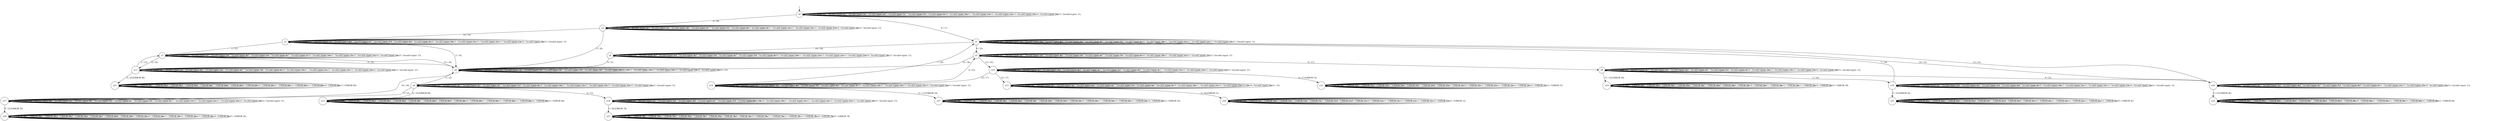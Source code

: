 digraph g {
__start0 [label="" shape="none"];

	s0 [shape="circle" label="s0"];
	s1 [shape="circle" label="s1"];
	s2 [shape="circle" label="s2"];
	s3 [shape="circle" label="s3"];
	s4 [shape="circle" label="s4"];
	s5 [shape="circle" label="s5"];
	s6 [shape="circle" label="s6"];
	s7 [shape="circle" label="s7"];
	s8 [shape="circle" label="s8"];
	s9 [shape="circle" label="s9"];
	s10 [shape="circle" label="s10"];
	s11 [shape="circle" label="s11"];
	s12 [shape="circle" label="s12"];
	s13 [shape="circle" label="s13"];
	s14 [shape="circle" label="s14"];
	s15 [shape="circle" label="s15"];
	s16 [shape="circle" label="s16"];
	s17 [shape="circle" label="s17"];
	s18 [shape="circle" label="s18"];
	s19 [shape="circle" label="s19"];
	s20 [shape="circle" label="s20"];
	s21 [shape="circle" label="s21"];
	s22 [shape="circle" label="s22"];
	s23 [shape="circle" label="s23"];
	s24 [shape="circle" label="s24"];
	s25 [shape="circle" label="s25"];
	s26 [shape="circle" label="s26"];
	s27 [shape="circle" label="s27"];
	s0 -> s0 [label="1 / Invalid input: 1;"];
	s0 -> s0 [label="2 / Invalid input: 2;"];
	s0 -> s0 [label="3 / Invalid input: 3;"];
	s0 -> s0 [label="4 / Invalid input: 4;"];
	s0 -> s0 [label="5 / Invalid input: 5;"];
	s0 -> s2 [label="6 / 20;"];
	s0 -> s0 [label="7 / Invalid input: 7;"];
	s0 -> s1 [label="8 / 17;"];
	s0 -> s0 [label="9 / Invalid input: 9;"];
	s0 -> s0 [label="10 / Invalid input: 10;"];
	s0 -> s0 [label="11 / Invalid input: 11;"];
	s0 -> s0 [label="12 / Invalid input: 12;"];
	s0 -> s0 [label="13 / Invalid input: 13;"];
	s0 -> s0 [label="14 / Invalid input: 14;"];
	s0 -> s0 [label="15 / Invalid input: 15;"];
	s1 -> s1 [label="1 / Invalid input: 1;"];
	s1 -> s1 [label="2 / Invalid input: 2;"];
	s1 -> s1 [label="3 / Invalid input: 3;"];
	s1 -> s1 [label="4 / Invalid input: 4;"];
	s1 -> s1 [label="5 / Invalid input: 5;"];
	s1 -> s1 [label="6 / Invalid input: 6;"];
	s1 -> s1 [label="7 / Invalid input: 7;"];
	s1 -> s1 [label="8 / Invalid input: 8;"];
	s1 -> s5 [label="9 / 23;"];
	s1 -> s1 [label="10 / Invalid input: 10;"];
	s1 -> s1 [label="11 / Invalid input: 11;"];
	s1 -> s1 [label="12 / Invalid input: 12;"];
	s1 -> s1 [label="13 / Invalid input: 13;"];
	s1 -> s4 [label="14 / 18;"];
	s1 -> s1 [label="15 / Invalid input: 15;"];
	s2 -> s2 [label="1 / Invalid input: 1;"];
	s2 -> s2 [label="2 / Invalid input: 2;"];
	s2 -> s2 [label="3 / Invalid input: 3;"];
	s2 -> s2 [label="4 / Invalid input: 4;"];
	s2 -> s6 [label="5 / 20;"];
	s2 -> s2 [label="6 / Invalid input: 6;"];
	s2 -> s2 [label="7 / Invalid input: 7;"];
	s2 -> s2 [label="8 / Invalid input: 8;"];
	s2 -> s2 [label="9 / Invalid input: 9;"];
	s2 -> s3 [label="10 / 19;"];
	s2 -> s2 [label="11 / Invalid input: 11;"];
	s2 -> s2 [label="12 / Invalid input: 12;"];
	s2 -> s2 [label="13 / Invalid input: 13;"];
	s2 -> s2 [label="14 / Invalid input: 14;"];
	s2 -> s2 [label="15 / Invalid input: 15;"];
	s3 -> s3 [label="1 / Invalid input: 1;"];
	s3 -> s6 [label="2 / 16;"];
	s3 -> s3 [label="3 / Invalid input: 3;"];
	s3 -> s3 [label="4 / Invalid input: 4;"];
	s3 -> s7 [label="5 / 23;"];
	s3 -> s3 [label="6 / Invalid input: 6;"];
	s3 -> s3 [label="7 / Invalid input: 7;"];
	s3 -> s3 [label="8 / Invalid input: 8;"];
	s3 -> s3 [label="9 / Invalid input: 9;"];
	s3 -> s3 [label="10 / Invalid input: 10;"];
	s3 -> s3 [label="11 / Invalid input: 11;"];
	s3 -> s3 [label="12 / Invalid input: 12;"];
	s3 -> s3 [label="13 / Invalid input: 13;"];
	s3 -> s3 [label="14 / Invalid input: 14;"];
	s3 -> s3 [label="15 / Invalid input: 15;"];
	s4 -> s4 [label="1 / Invalid input: 1;"];
	s4 -> s4 [label="2 / Invalid input: 2;"];
	s4 -> s4 [label="3 / Invalid input: 3;"];
	s4 -> s4 [label="4 / Invalid input: 4;"];
	s4 -> s4 [label="5 / Invalid input: 5;"];
	s4 -> s4 [label="6 / Invalid input: 6;"];
	s4 -> s4 [label="7 / Invalid input: 7;"];
	s4 -> s4 [label="8 / Invalid input: 8;"];
	s4 -> s6 [label="9 / 21;"];
	s4 -> s4 [label="10 / Invalid input: 10;"];
	s4 -> s4 [label="11 / Invalid input: 11;"];
	s4 -> s4 [label="12 / Invalid input: 12;"];
	s4 -> s4 [label="13 / Invalid input: 13;"];
	s4 -> s4 [label="14 / Invalid input: 14;"];
	s4 -> s4 [label="15 / Invalid input: 15;"];
	s5 -> s5 [label="1 / Invalid input: 1;"];
	s5 -> s5 [label="2 / Invalid input: 2;"];
	s5 -> s5 [label="3 / Invalid input: 3;"];
	s5 -> s5 [label="4 / Invalid input: 4;"];
	s5 -> s5 [label="5 / Invalid input: 5;"];
	s5 -> s5 [label="6 / Invalid input: 6;"];
	s5 -> s5 [label="7 / Invalid input: 7;"];
	s5 -> s5 [label="8 / Invalid input: 8;"];
	s5 -> s9 [label="9 / 17;"];
	s5 -> s5 [label="10 / Invalid input: 10;"];
	s5 -> s5 [label="11 / Invalid input: 11;"];
	s5 -> s5 [label="12 / Invalid input: 12;"];
	s5 -> s10 [label="13 / 18;"];
	s5 -> s6 [label="14 / 26;"];
	s5 -> s5 [label="15 / Invalid input: 15;"];
	s6 -> s6 [label="1 / Invalid input: 1;"];
	s6 -> s8 [label="2 / 22;"];
	s6 -> s6 [label="3 / Invalid input: 3;"];
	s6 -> s6 [label="4 / Invalid input: 4;"];
	s6 -> s6 [label="5 / Invalid input: 5;"];
	s6 -> s6 [label="6 / Invalid input: 6;"];
	s6 -> s6 [label="7 / Invalid input: 7;"];
	s6 -> s6 [label="8 / Invalid input: 8;"];
	s6 -> s6 [label="9 / Invalid input: 9;"];
	s6 -> s6 [label="10 / 17;"];
	s6 -> s6 [label="11 / Invalid input: 11;"];
	s6 -> s6 [label="12 / Invalid input: 12;"];
	s6 -> s6 [label="13 / Invalid input: 13;"];
	s6 -> s6 [label="14 / Invalid input: 14;"];
	s6 -> s6 [label="15 / 23;"];
	s7 -> s7 [label="1 / Invalid input: 1;"];
	s7 -> s7 [label="2 / Invalid input: 2;"];
	s7 -> s7 [label="3 / Invalid input: 3;"];
	s7 -> s7 [label="4 / Invalid input: 4;"];
	s7 -> s7 [label="5 / Invalid input: 5;"];
	s7 -> s7 [label="6 / Invalid input: 6;"];
	s7 -> s7 [label="7 / Invalid input: 7;"];
	s7 -> s11 [label="8 / 20;"];
	s7 -> s6 [label="9 / 22;"];
	s7 -> s7 [label="10 / Invalid input: 10;"];
	s7 -> s7 [label="11 / Invalid input: 11;"];
	s7 -> s7 [label="12 / Invalid input: 12;"];
	s7 -> s6 [label="13 / 24;"];
	s7 -> s7 [label="14 / Invalid input: 14;"];
	s7 -> s7 [label="15 / Invalid input: 15;"];
	s8 -> s8 [label="1 / Invalid input: 1;"];
	s8 -> s8 [label="2 / Invalid input: 2;"];
	s8 -> s8 [label="3 / Invalid input: 3;"];
	s8 -> s13 [label="4 / 16;ERROR 86;"];
	s8 -> s8 [label="5 / Invalid input: 5;"];
	s8 -> s18 [label="6 / 23;"];
	s8 -> s8 [label="7 / Invalid input: 7;"];
	s8 -> s8 [label="8 / Invalid input: 8;"];
	s8 -> s17 [label="9 / 25;"];
	s8 -> s8 [label="10 / Invalid input: 10;"];
	s8 -> s8 [label="11 / Invalid input: 11;"];
	s8 -> s8 [label="12 / Invalid input: 12;"];
	s8 -> s8 [label="13 / Invalid input: 13;"];
	s8 -> s8 [label="14 / Invalid input: 14;"];
	s8 -> s8 [label="15 / Invalid input: 15;"];
	s9 -> s9 [label="1 / Invalid input: 1;"];
	s9 -> s9 [label="2 / Invalid input: 2;"];
	s9 -> s9 [label="3 / Invalid input: 3;"];
	s9 -> s9 [label="4 / Invalid input: 4;"];
	s9 -> s16 [label="5 / 24;"];
	s9 -> s9 [label="6 / Invalid input: 6;"];
	s9 -> s9 [label="7 / Invalid input: 7;"];
	s9 -> s9 [label="8 / Invalid input: 8;"];
	s9 -> s20 [label="9 / 23;"];
	s9 -> s9 [label="10 / Invalid input: 10;"];
	s9 -> s19 [label="11 / 22;ERROR 28;"];
	s9 -> s9 [label="12 / Invalid input: 12;"];
	s9 -> s9 [label="13 / Invalid input: 13;"];
	s9 -> s9 [label="14 / Invalid input: 14;"];
	s9 -> s9 [label="15 / Invalid input: 15;"];
	s10 -> s10 [label="1 / Invalid input: 1;"];
	s10 -> s10 [label="2 / Invalid input: 2;"];
	s10 -> s10 [label="3 / Invalid input: 3;"];
	s10 -> s10 [label="4 / Invalid input: 4;"];
	s10 -> s10 [label="5 / Invalid input: 5;"];
	s10 -> s12 [label="6 / 17;ERROR 33;"];
	s10 -> s10 [label="7 / Invalid input: 7;"];
	s10 -> s10 [label="8 / Invalid input: 8;"];
	s10 -> s10 [label="9 / Invalid input: 9;"];
	s10 -> s14 [label="10 / 17;"];
	s10 -> s10 [label="11 / Invalid input: 11;"];
	s10 -> s10 [label="12 / Invalid input: 12;"];
	s10 -> s10 [label="13 / Invalid input: 13;"];
	s10 -> s15 [label="14 / 17;"];
	s10 -> s10 [label="15 / Invalid input: 15;"];
	s11 -> s7 [label="1 / 23;"];
	s11 -> s11 [label="2 / Invalid input: 2;"];
	s11 -> s11 [label="3 / Invalid input: 3;"];
	s11 -> s11 [label="4 / Invalid input: 4;"];
	s11 -> s11 [label="5 / Invalid input: 5;"];
	s11 -> s11 [label="6 / Invalid input: 6;"];
	s11 -> s11 [label="7 / Invalid input: 7;"];
	s11 -> s11 [label="8 / Invalid input: 8;"];
	s11 -> s21 [label="9 / 20;ERROR 89;"];
	s11 -> s11 [label="10 / Invalid input: 10;"];
	s11 -> s11 [label="11 / Invalid input: 11;"];
	s11 -> s11 [label="12 / Invalid input: 12;"];
	s11 -> s11 [label="13 / Invalid input: 13;"];
	s11 -> s11 [label="14 / Invalid input: 14;"];
	s11 -> s11 [label="15 / Invalid input: 15;"];
	s12 -> s12 [label="1 / ERROR 33;"];
	s12 -> s12 [label="2 / ERROR 33;"];
	s12 -> s12 [label="3 / ERROR 33;"];
	s12 -> s12 [label="4 / ERROR 33;"];
	s12 -> s12 [label="5 / ERROR 33;"];
	s12 -> s12 [label="6 / ERROR 33;"];
	s12 -> s12 [label="7 / ERROR 33;"];
	s12 -> s12 [label="8 / ERROR 33;"];
	s12 -> s12 [label="9 / ERROR 33;"];
	s12 -> s12 [label="10 / ERROR 33;"];
	s12 -> s12 [label="11 / ERROR 33;"];
	s12 -> s12 [label="12 / ERROR 33;"];
	s12 -> s12 [label="13 / ERROR 33;"];
	s12 -> s12 [label="14 / ERROR 33;"];
	s12 -> s12 [label="15 / ERROR 33;"];
	s13 -> s13 [label="1 / ERROR 86;"];
	s13 -> s13 [label="2 / ERROR 86;"];
	s13 -> s13 [label="3 / ERROR 86;"];
	s13 -> s13 [label="4 / ERROR 86;"];
	s13 -> s13 [label="5 / ERROR 86;"];
	s13 -> s13 [label="6 / ERROR 86;"];
	s13 -> s13 [label="7 / ERROR 86;"];
	s13 -> s13 [label="8 / ERROR 86;"];
	s13 -> s13 [label="9 / ERROR 86;"];
	s13 -> s13 [label="10 / ERROR 86;"];
	s13 -> s13 [label="11 / ERROR 86;"];
	s13 -> s13 [label="12 / ERROR 86;"];
	s13 -> s13 [label="13 / ERROR 86;"];
	s13 -> s13 [label="14 / ERROR 86;"];
	s13 -> s13 [label="15 / ERROR 86;"];
	s14 -> s14 [label="1 / Invalid input: 1;"];
	s14 -> s14 [label="2 / Invalid input: 2;"];
	s14 -> s14 [label="3 / Invalid input: 3;"];
	s14 -> s14 [label="4 / Invalid input: 4;"];
	s14 -> s14 [label="5 / Invalid input: 5;"];
	s14 -> s5 [label="6 / 22;"];
	s14 -> s1 [label="7 / 20;"];
	s14 -> s14 [label="8 / Invalid input: 8;"];
	s14 -> s14 [label="9 / Invalid input: 9;"];
	s14 -> s14 [label="10 / Invalid input: 10;"];
	s14 -> s27 [label="11 / 23;ERROR 54;"];
	s14 -> s14 [label="12 / Invalid input: 12;"];
	s14 -> s14 [label="13 / Invalid input: 13;"];
	s14 -> s14 [label="14 / Invalid input: 14;"];
	s14 -> s14 [label="15 / Invalid input: 15;"];
	s15 -> s15 [label="1 / Invalid input: 1;"];
	s15 -> s15 [label="2 / Invalid input: 2;"];
	s15 -> s15 [label="3 / Invalid input: 3;"];
	s15 -> s15 [label="4 / Invalid input: 4;"];
	s15 -> s26 [label="5 / 26;ERROR 12;"];
	s15 -> s15 [label="6 / Invalid input: 6;"];
	s15 -> s15 [label="7 / Invalid input: 7;"];
	s15 -> s15 [label="8 / Invalid input: 8;"];
	s15 -> s15 [label="9 / Invalid input: 9;"];
	s15 -> s15 [label="10 / Invalid input: 10;"];
	s15 -> s15 [label="11 / Invalid input: 11;"];
	s15 -> s15 [label="12 / Invalid input: 12;"];
	s15 -> s15 [label="13 / 25;"];
	s15 -> s15 [label="14 / Invalid input: 14;"];
	s15 -> s15 [label="15 / 25;"];
	s16 -> s16 [label="1 / Invalid input: 1;"];
	s16 -> s16 [label="2 / Invalid input: 2;"];
	s16 -> s16 [label="3 / Invalid input: 3;"];
	s16 -> s16 [label="4 / Invalid input: 4;"];
	s16 -> s16 [label="5 / Invalid input: 5;"];
	s16 -> s16 [label="6 / Invalid input: 6;"];
	s16 -> s1 [label="7 / 18;"];
	s16 -> s16 [label="8 / Invalid input: 8;"];
	s16 -> s25 [label="9 / 16;ERROR 42;"];
	s16 -> s16 [label="10 / Invalid input: 10;"];
	s16 -> s16 [label="11 / Invalid input: 11;"];
	s16 -> s16 [label="12 / Invalid input: 12;"];
	s16 -> s16 [label="13 / Invalid input: 13;"];
	s16 -> s16 [label="14 / Invalid input: 14;"];
	s16 -> s16 [label="15 / Invalid input: 15;"];
	s17 -> s17 [label="1 / Invalid input: 1;"];
	s17 -> s17 [label="2 / Invalid input: 2;"];
	s17 -> s17 [label="3 / Invalid input: 3;"];
	s17 -> s17 [label="4 / Invalid input: 4;"];
	s17 -> s17 [label="5 / Invalid input: 5;"];
	s17 -> s17 [label="6 / Invalid input: 6;"];
	s17 -> s17 [label="7 / Invalid input: 7;"];
	s17 -> s17 [label="8 / Invalid input: 8;"];
	s17 -> s24 [label="9 / 22;ERROR 30;"];
	s17 -> s6 [label="10 / 20;"];
	s17 -> s17 [label="11 / Invalid input: 11;"];
	s17 -> s17 [label="12 / Invalid input: 12;"];
	s17 -> s17 [label="13 / Invalid input: 13;"];
	s17 -> s17 [label="14 / Invalid input: 14;"];
	s17 -> s17 [label="15 / Invalid input: 15;"];
	s18 -> s18 [label="1 / Invalid input: 1;"];
	s18 -> s18 [label="2 / Invalid input: 2;"];
	s18 -> s18 [label="3 / Invalid input: 3;"];
	s18 -> s18 [label="4 / Invalid input: 4;"];
	s18 -> s23 [label="5 / 20;ERROR 78;"];
	s18 -> s18 [label="6 / Invalid input: 6;"];
	s18 -> s18 [label="7 / Invalid input: 7;"];
	s18 -> s18 [label="8 / Invalid input: 8;"];
	s18 -> s18 [label="9 / 18;"];
	s18 -> s18 [label="10 / Invalid input: 10;"];
	s18 -> s18 [label="11 / Invalid input: 11;"];
	s18 -> s18 [label="12 / Invalid input: 12;"];
	s18 -> s18 [label="13 / Invalid input: 13;"];
	s18 -> s18 [label="14 / Invalid input: 14;"];
	s18 -> s18 [label="15 / Invalid input: 15;"];
	s19 -> s19 [label="1 / ERROR 28;"];
	s19 -> s19 [label="2 / ERROR 28;"];
	s19 -> s19 [label="3 / ERROR 28;"];
	s19 -> s19 [label="4 / ERROR 28;"];
	s19 -> s19 [label="5 / ERROR 28;"];
	s19 -> s19 [label="6 / ERROR 28;"];
	s19 -> s19 [label="7 / ERROR 28;"];
	s19 -> s19 [label="8 / ERROR 28;"];
	s19 -> s19 [label="9 / ERROR 28;"];
	s19 -> s19 [label="10 / ERROR 28;"];
	s19 -> s19 [label="11 / ERROR 28;"];
	s19 -> s19 [label="12 / ERROR 28;"];
	s19 -> s19 [label="13 / ERROR 28;"];
	s19 -> s19 [label="14 / ERROR 28;"];
	s19 -> s19 [label="15 / ERROR 28;"];
	s20 -> s20 [label="1 / Invalid input: 1;"];
	s20 -> s20 [label="2 / Invalid input: 2;"];
	s20 -> s20 [label="3 / Invalid input: 3;"];
	s20 -> s20 [label="4 / Invalid input: 4;"];
	s20 -> s22 [label="5 / 22;ERROR 80;"];
	s20 -> s20 [label="6 / Invalid input: 6;"];
	s20 -> s20 [label="7 / Invalid input: 7;"];
	s20 -> s20 [label="8 / Invalid input: 8;"];
	s20 -> s20 [label="9 / Invalid input: 9;"];
	s20 -> s1 [label="10 / 19;"];
	s20 -> s20 [label="11 / Invalid input: 11;"];
	s20 -> s1 [label="12 / 22;"];
	s20 -> s20 [label="13 / Invalid input: 13;"];
	s20 -> s20 [label="14 / Invalid input: 14;"];
	s20 -> s20 [label="15 / Invalid input: 15;"];
	s21 -> s21 [label="1 / ERROR 89;"];
	s21 -> s21 [label="2 / ERROR 89;"];
	s21 -> s21 [label="3 / ERROR 89;"];
	s21 -> s21 [label="4 / ERROR 89;"];
	s21 -> s21 [label="5 / ERROR 89;"];
	s21 -> s21 [label="6 / ERROR 89;"];
	s21 -> s21 [label="7 / ERROR 89;"];
	s21 -> s21 [label="8 / ERROR 89;"];
	s21 -> s21 [label="9 / ERROR 89;"];
	s21 -> s21 [label="10 / ERROR 89;"];
	s21 -> s21 [label="11 / ERROR 89;"];
	s21 -> s21 [label="12 / ERROR 89;"];
	s21 -> s21 [label="13 / ERROR 89;"];
	s21 -> s21 [label="14 / ERROR 89;"];
	s21 -> s21 [label="15 / ERROR 89;"];
	s22 -> s22 [label="1 / ERROR 80;"];
	s22 -> s22 [label="2 / ERROR 80;"];
	s22 -> s22 [label="3 / ERROR 80;"];
	s22 -> s22 [label="4 / ERROR 80;"];
	s22 -> s22 [label="5 / ERROR 80;"];
	s22 -> s22 [label="6 / ERROR 80;"];
	s22 -> s22 [label="7 / ERROR 80;"];
	s22 -> s22 [label="8 / ERROR 80;"];
	s22 -> s22 [label="9 / ERROR 80;"];
	s22 -> s22 [label="10 / ERROR 80;"];
	s22 -> s22 [label="11 / ERROR 80;"];
	s22 -> s22 [label="12 / ERROR 80;"];
	s22 -> s22 [label="13 / ERROR 80;"];
	s22 -> s22 [label="14 / ERROR 80;"];
	s22 -> s22 [label="15 / ERROR 80;"];
	s23 -> s23 [label="1 / ERROR 78;"];
	s23 -> s23 [label="2 / ERROR 78;"];
	s23 -> s23 [label="3 / ERROR 78;"];
	s23 -> s23 [label="4 / ERROR 78;"];
	s23 -> s23 [label="5 / ERROR 78;"];
	s23 -> s23 [label="6 / ERROR 78;"];
	s23 -> s23 [label="7 / ERROR 78;"];
	s23 -> s23 [label="8 / ERROR 78;"];
	s23 -> s23 [label="9 / ERROR 78;"];
	s23 -> s23 [label="10 / ERROR 78;"];
	s23 -> s23 [label="11 / ERROR 78;"];
	s23 -> s23 [label="12 / ERROR 78;"];
	s23 -> s23 [label="13 / ERROR 78;"];
	s23 -> s23 [label="14 / ERROR 78;"];
	s23 -> s23 [label="15 / ERROR 78;"];
	s24 -> s24 [label="1 / ERROR 30;"];
	s24 -> s24 [label="2 / ERROR 30;"];
	s24 -> s24 [label="3 / ERROR 30;"];
	s24 -> s24 [label="4 / ERROR 30;"];
	s24 -> s24 [label="5 / ERROR 30;"];
	s24 -> s24 [label="6 / ERROR 30;"];
	s24 -> s24 [label="7 / ERROR 30;"];
	s24 -> s24 [label="8 / ERROR 30;"];
	s24 -> s24 [label="9 / ERROR 30;"];
	s24 -> s24 [label="10 / ERROR 30;"];
	s24 -> s24 [label="11 / ERROR 30;"];
	s24 -> s24 [label="12 / ERROR 30;"];
	s24 -> s24 [label="13 / ERROR 30;"];
	s24 -> s24 [label="14 / ERROR 30;"];
	s24 -> s24 [label="15 / ERROR 30;"];
	s25 -> s25 [label="1 / ERROR 42;"];
	s25 -> s25 [label="2 / ERROR 42;"];
	s25 -> s25 [label="3 / ERROR 42;"];
	s25 -> s25 [label="4 / ERROR 42;"];
	s25 -> s25 [label="5 / ERROR 42;"];
	s25 -> s25 [label="6 / ERROR 42;"];
	s25 -> s25 [label="7 / ERROR 42;"];
	s25 -> s25 [label="8 / ERROR 42;"];
	s25 -> s25 [label="9 / ERROR 42;"];
	s25 -> s25 [label="10 / ERROR 42;"];
	s25 -> s25 [label="11 / ERROR 42;"];
	s25 -> s25 [label="12 / ERROR 42;"];
	s25 -> s25 [label="13 / ERROR 42;"];
	s25 -> s25 [label="14 / ERROR 42;"];
	s25 -> s25 [label="15 / ERROR 42;"];
	s26 -> s26 [label="1 / ERROR 12;"];
	s26 -> s26 [label="2 / ERROR 12;"];
	s26 -> s26 [label="3 / ERROR 12;"];
	s26 -> s26 [label="4 / ERROR 12;"];
	s26 -> s26 [label="5 / ERROR 12;"];
	s26 -> s26 [label="6 / ERROR 12;"];
	s26 -> s26 [label="7 / ERROR 12;"];
	s26 -> s26 [label="8 / ERROR 12;"];
	s26 -> s26 [label="9 / ERROR 12;"];
	s26 -> s26 [label="10 / ERROR 12;"];
	s26 -> s26 [label="11 / ERROR 12;"];
	s26 -> s26 [label="12 / ERROR 12;"];
	s26 -> s26 [label="13 / ERROR 12;"];
	s26 -> s26 [label="14 / ERROR 12;"];
	s26 -> s26 [label="15 / ERROR 12;"];
	s27 -> s27 [label="1 / ERROR 54;"];
	s27 -> s27 [label="2 / ERROR 54;"];
	s27 -> s27 [label="3 / ERROR 54;"];
	s27 -> s27 [label="4 / ERROR 54;"];
	s27 -> s27 [label="5 / ERROR 54;"];
	s27 -> s27 [label="6 / ERROR 54;"];
	s27 -> s27 [label="7 / ERROR 54;"];
	s27 -> s27 [label="8 / ERROR 54;"];
	s27 -> s27 [label="9 / ERROR 54;"];
	s27 -> s27 [label="10 / ERROR 54;"];
	s27 -> s27 [label="11 / ERROR 54;"];
	s27 -> s27 [label="12 / ERROR 54;"];
	s27 -> s27 [label="13 / ERROR 54;"];
	s27 -> s27 [label="14 / ERROR 54;"];
	s27 -> s27 [label="15 / ERROR 54;"];

__start0 -> s0;
}
